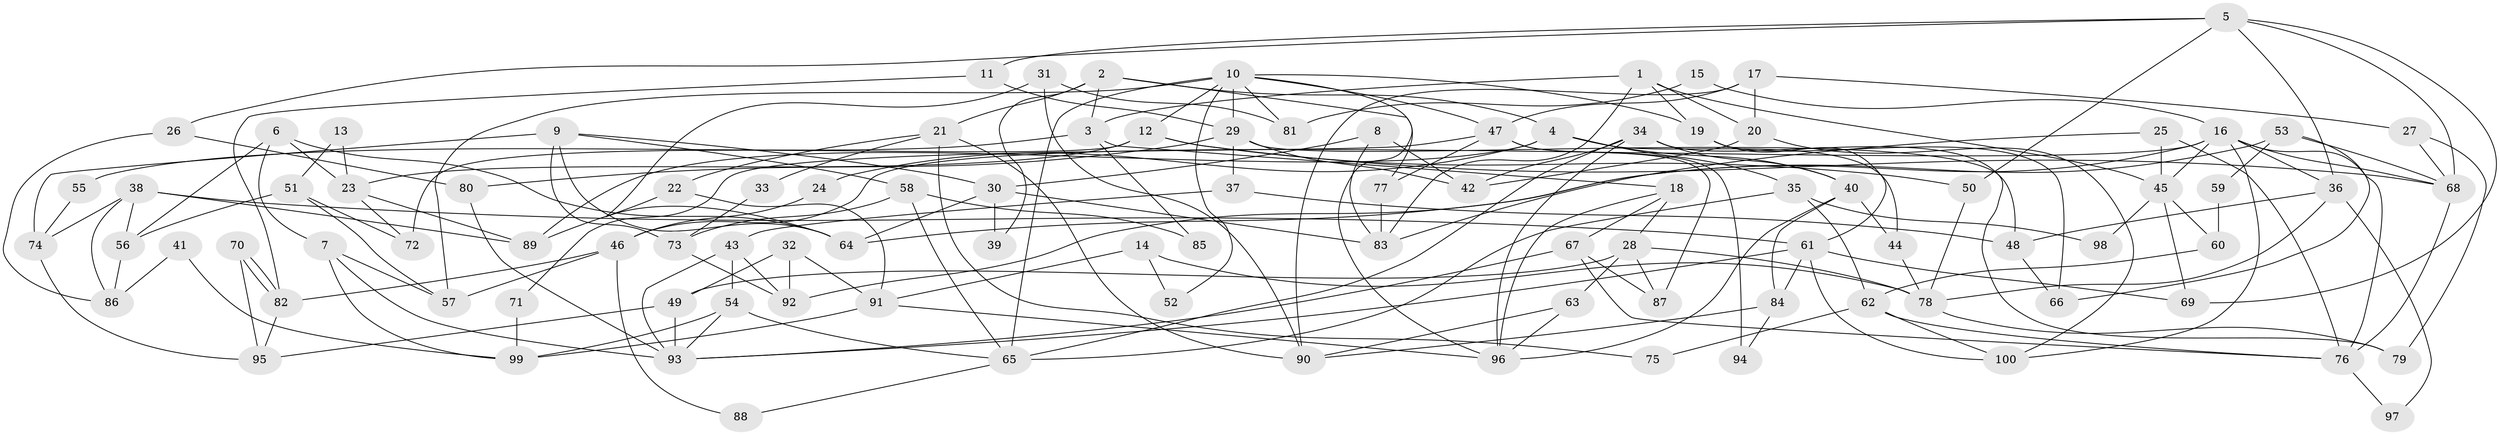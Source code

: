 // Generated by graph-tools (version 1.1) at 2025/50/03/09/25 03:50:06]
// undirected, 100 vertices, 200 edges
graph export_dot {
graph [start="1"]
  node [color=gray90,style=filled];
  1;
  2;
  3;
  4;
  5;
  6;
  7;
  8;
  9;
  10;
  11;
  12;
  13;
  14;
  15;
  16;
  17;
  18;
  19;
  20;
  21;
  22;
  23;
  24;
  25;
  26;
  27;
  28;
  29;
  30;
  31;
  32;
  33;
  34;
  35;
  36;
  37;
  38;
  39;
  40;
  41;
  42;
  43;
  44;
  45;
  46;
  47;
  48;
  49;
  50;
  51;
  52;
  53;
  54;
  55;
  56;
  57;
  58;
  59;
  60;
  61;
  62;
  63;
  64;
  65;
  66;
  67;
  68;
  69;
  70;
  71;
  72;
  73;
  74;
  75;
  76;
  77;
  78;
  79;
  80;
  81;
  82;
  83;
  84;
  85;
  86;
  87;
  88;
  89;
  90;
  91;
  92;
  93;
  94;
  95;
  96;
  97;
  98;
  99;
  100;
  1 -- 45;
  1 -- 20;
  1 -- 3;
  1 -- 19;
  1 -- 83;
  2 -- 21;
  2 -- 3;
  2 -- 4;
  2 -- 39;
  2 -- 77;
  3 -- 18;
  3 -- 55;
  3 -- 85;
  4 -- 40;
  4 -- 24;
  4 -- 35;
  4 -- 44;
  4 -- 89;
  5 -- 11;
  5 -- 69;
  5 -- 26;
  5 -- 36;
  5 -- 50;
  5 -- 68;
  6 -- 64;
  6 -- 56;
  6 -- 7;
  6 -- 23;
  7 -- 93;
  7 -- 57;
  7 -- 99;
  8 -- 42;
  8 -- 83;
  8 -- 30;
  9 -- 73;
  9 -- 30;
  9 -- 58;
  9 -- 64;
  9 -- 74;
  10 -- 47;
  10 -- 12;
  10 -- 19;
  10 -- 29;
  10 -- 52;
  10 -- 57;
  10 -- 65;
  10 -- 81;
  10 -- 96;
  11 -- 82;
  11 -- 29;
  12 -- 72;
  12 -- 68;
  12 -- 23;
  12 -- 50;
  13 -- 51;
  13 -- 23;
  14 -- 91;
  14 -- 78;
  14 -- 52;
  15 -- 16;
  15 -- 81;
  16 -- 36;
  16 -- 100;
  16 -- 45;
  16 -- 46;
  16 -- 68;
  16 -- 76;
  16 -- 92;
  17 -- 27;
  17 -- 47;
  17 -- 20;
  17 -- 90;
  18 -- 96;
  18 -- 28;
  18 -- 67;
  19 -- 61;
  19 -- 66;
  20 -- 100;
  20 -- 42;
  21 -- 22;
  21 -- 90;
  21 -- 33;
  21 -- 75;
  22 -- 91;
  22 -- 89;
  23 -- 72;
  23 -- 89;
  24 -- 46;
  25 -- 83;
  25 -- 76;
  25 -- 45;
  26 -- 80;
  26 -- 86;
  27 -- 68;
  27 -- 79;
  28 -- 49;
  28 -- 63;
  28 -- 78;
  28 -- 87;
  29 -- 37;
  29 -- 42;
  29 -- 48;
  29 -- 80;
  30 -- 64;
  30 -- 39;
  30 -- 83;
  31 -- 64;
  31 -- 90;
  31 -- 81;
  32 -- 49;
  32 -- 91;
  32 -- 92;
  33 -- 73;
  34 -- 42;
  34 -- 40;
  34 -- 65;
  34 -- 79;
  34 -- 96;
  35 -- 65;
  35 -- 62;
  35 -- 98;
  36 -- 78;
  36 -- 48;
  36 -- 97;
  37 -- 48;
  37 -- 43;
  38 -- 61;
  38 -- 89;
  38 -- 56;
  38 -- 74;
  38 -- 86;
  40 -- 96;
  40 -- 44;
  40 -- 84;
  41 -- 86;
  41 -- 99;
  43 -- 54;
  43 -- 92;
  43 -- 93;
  44 -- 78;
  45 -- 60;
  45 -- 69;
  45 -- 98;
  46 -- 57;
  46 -- 82;
  46 -- 88;
  47 -- 77;
  47 -- 87;
  47 -- 71;
  47 -- 94;
  48 -- 66;
  49 -- 95;
  49 -- 93;
  50 -- 78;
  51 -- 57;
  51 -- 56;
  51 -- 72;
  53 -- 66;
  53 -- 68;
  53 -- 59;
  53 -- 64;
  54 -- 65;
  54 -- 93;
  54 -- 99;
  55 -- 74;
  56 -- 86;
  58 -- 65;
  58 -- 73;
  58 -- 85;
  59 -- 60;
  60 -- 62;
  61 -- 93;
  61 -- 69;
  61 -- 84;
  61 -- 100;
  62 -- 76;
  62 -- 75;
  62 -- 100;
  63 -- 96;
  63 -- 90;
  65 -- 88;
  67 -- 76;
  67 -- 87;
  67 -- 93;
  68 -- 76;
  70 -- 95;
  70 -- 82;
  70 -- 82;
  71 -- 99;
  73 -- 92;
  74 -- 95;
  76 -- 97;
  77 -- 83;
  78 -- 79;
  80 -- 93;
  82 -- 95;
  84 -- 90;
  84 -- 94;
  91 -- 99;
  91 -- 96;
}
